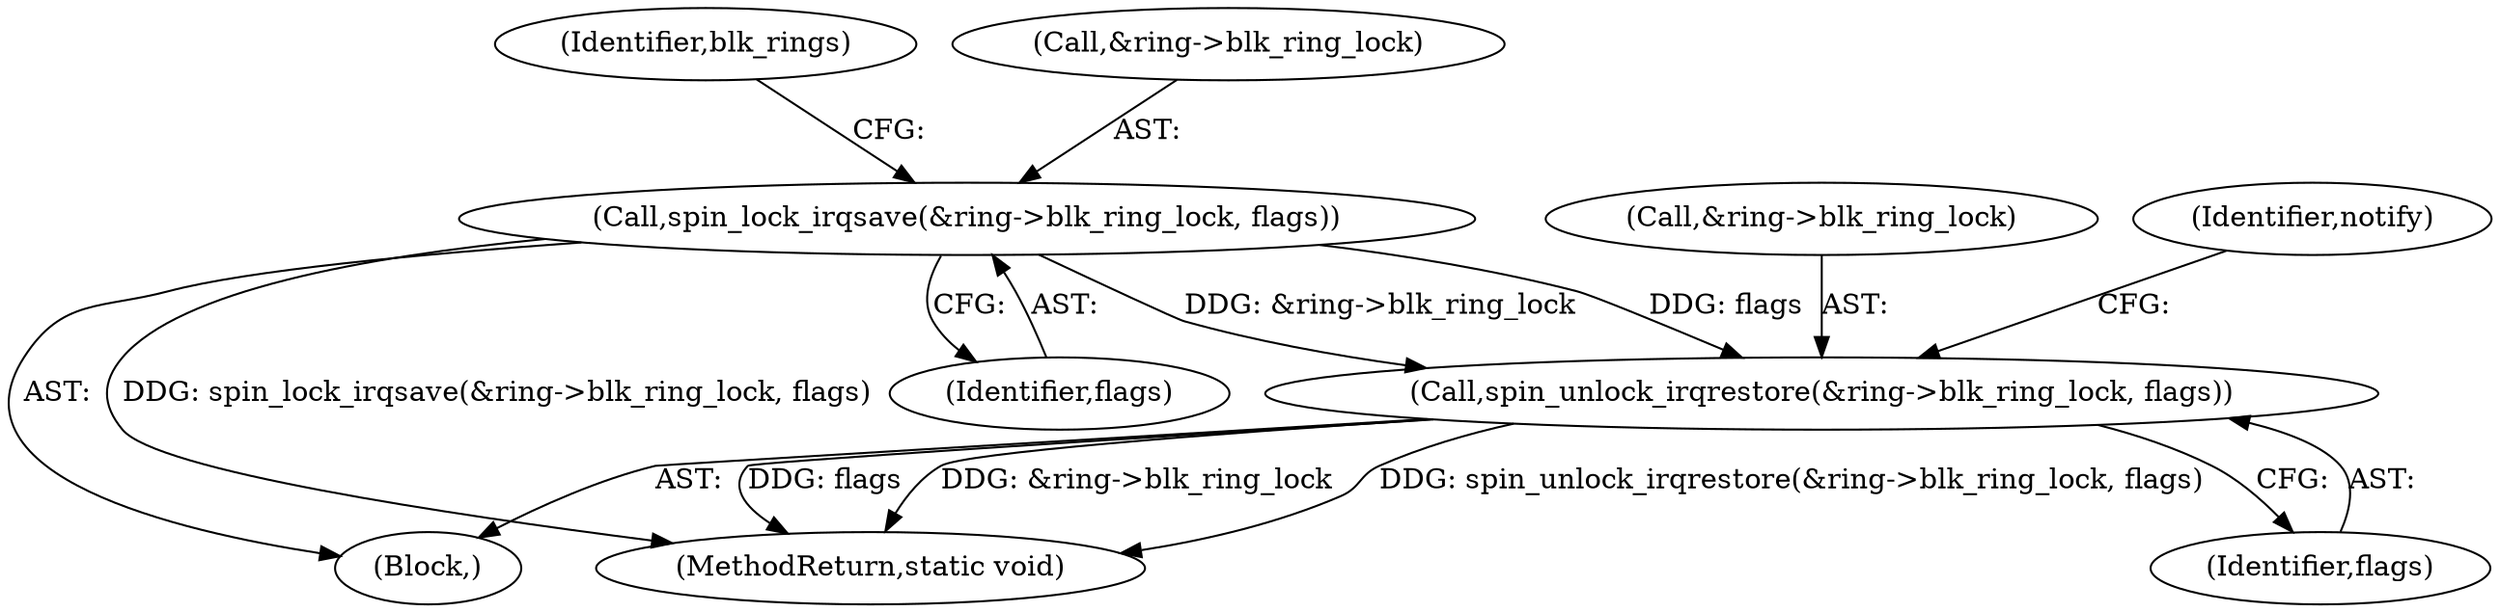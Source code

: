 digraph "0_linux_089bc0143f489bd3a4578bdff5f4ca68fb26f341@pointer" {
"1000201" [label="(Call,spin_unlock_irqrestore(&ring->blk_ring_lock, flags))"];
"1000111" [label="(Call,spin_lock_irqsave(&ring->blk_ring_lock, flags))"];
"1000106" [label="(Block,)"];
"1000116" [label="(Identifier,flags)"];
"1000213" [label="(MethodReturn,static void)"];
"1000118" [label="(Identifier,blk_rings)"];
"1000202" [label="(Call,&ring->blk_ring_lock)"];
"1000208" [label="(Identifier,notify)"];
"1000201" [label="(Call,spin_unlock_irqrestore(&ring->blk_ring_lock, flags))"];
"1000111" [label="(Call,spin_lock_irqsave(&ring->blk_ring_lock, flags))"];
"1000206" [label="(Identifier,flags)"];
"1000112" [label="(Call,&ring->blk_ring_lock)"];
"1000201" -> "1000106"  [label="AST: "];
"1000201" -> "1000206"  [label="CFG: "];
"1000202" -> "1000201"  [label="AST: "];
"1000206" -> "1000201"  [label="AST: "];
"1000208" -> "1000201"  [label="CFG: "];
"1000201" -> "1000213"  [label="DDG: spin_unlock_irqrestore(&ring->blk_ring_lock, flags)"];
"1000201" -> "1000213"  [label="DDG: flags"];
"1000201" -> "1000213"  [label="DDG: &ring->blk_ring_lock"];
"1000111" -> "1000201"  [label="DDG: &ring->blk_ring_lock"];
"1000111" -> "1000201"  [label="DDG: flags"];
"1000111" -> "1000106"  [label="AST: "];
"1000111" -> "1000116"  [label="CFG: "];
"1000112" -> "1000111"  [label="AST: "];
"1000116" -> "1000111"  [label="AST: "];
"1000118" -> "1000111"  [label="CFG: "];
"1000111" -> "1000213"  [label="DDG: spin_lock_irqsave(&ring->blk_ring_lock, flags)"];
}
